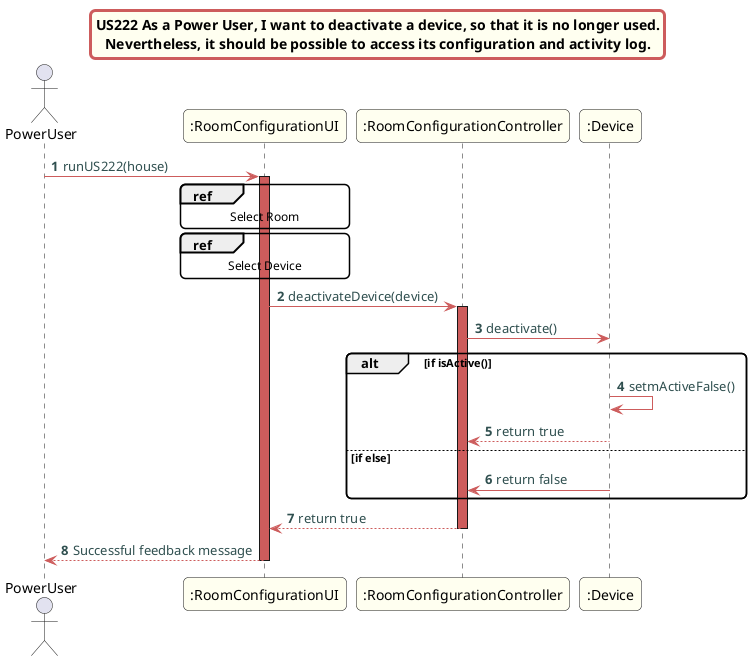 @startuml
title US222 As a Power User, I want to deactivate a device, so that it is no longer used.\nNevertheless, it should be possible to access its configuration and activity log.
actor PowerUser
skinparam titleBorderRoundCorner 10
skinparam titleBorderThickness 3
skinparam titleBorderColor indianred
skinparam titleBackgroundColor ivory
skinparam FontName quicksand

skinparam actor {
 	BorderColor indianred
 	}

 skinparam sequence {
 	LifeLineBackgroundColor indianred
 	ParticipantBackgroundColor ivory
 }

 skinparam roundcorner 10

 skinparam component {
   arrowThickness 1
   ArrowFontName Verdana
   ArrowColor indianred
   ArrowFontColor darkslategrey
 }
autonumber
PowerUser -> ":RoomConfigurationUI": runUS222(house)
activate ":RoomConfigurationUI"
ref over ":RoomConfigurationUI"
Select Room
end ref
ref over ":RoomConfigurationUI"
Select Device
end ref
":RoomConfigurationUI" -> ":RoomConfigurationController": deactivateDevice(device)
activate ":RoomConfigurationController"
":RoomConfigurationController" -> ":Device": deactivate()
alt if isActive()
":Device" -> ":Device": setmActiveFalse()
":Device" --> ":RoomConfigurationController": return true
else if else
":Device" -> ":RoomConfigurationController": return false
end
":RoomConfigurationController" --> ":RoomConfigurationUI": return true
deactivate ":RoomConfigurationController"
":RoomConfigurationUI" --> PowerUser: Successful feedback message
deactivate ":RoomConfigurationUI"
@enduml